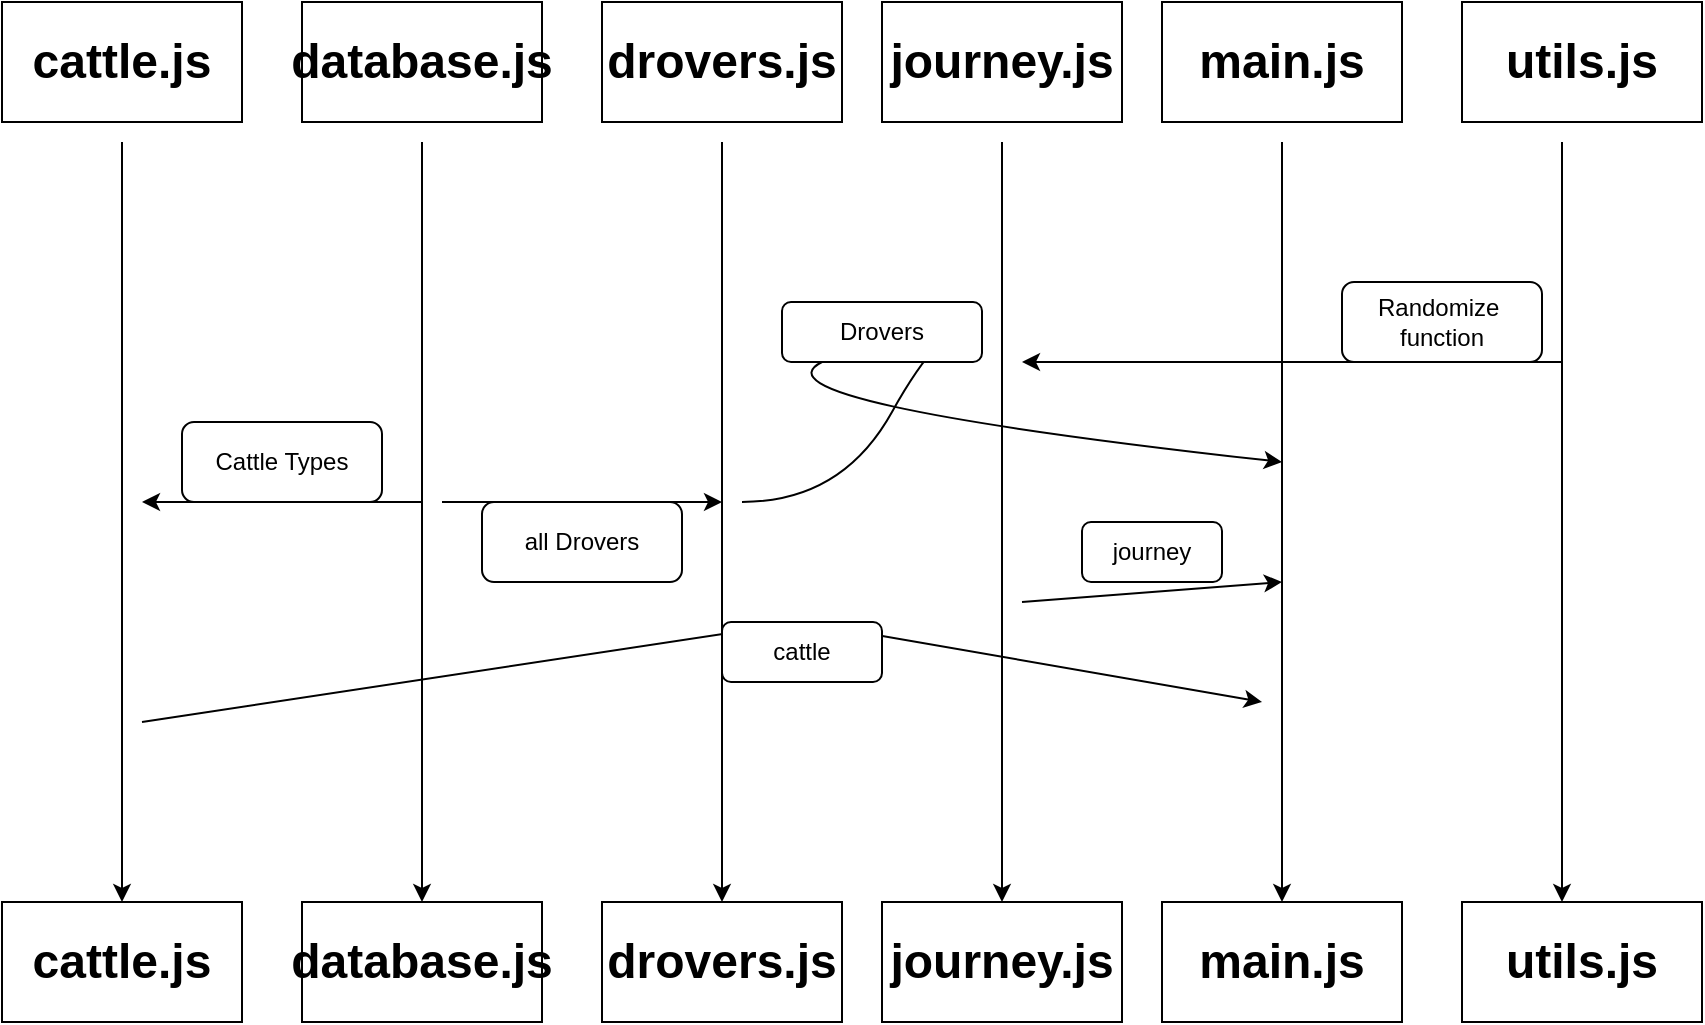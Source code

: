 <mxfile>
    <diagram id="6c4TWxAtwYqQvNE5HfPx" name="Page-1">
        <mxGraphModel dx="1022" dy="576" grid="1" gridSize="10" guides="1" tooltips="1" connect="1" arrows="1" fold="1" page="1" pageScale="1" pageWidth="850" pageHeight="1100" math="0" shadow="0">
            <root>
                <mxCell id="0"/>
                <mxCell id="1" parent="0"/>
                <mxCell id="2" value="&lt;h1&gt;cattle.js&lt;/h1&gt;" style="rounded=0;whiteSpace=wrap;html=1;" vertex="1" parent="1">
                    <mxGeometry x="20" y="30" width="120" height="60" as="geometry"/>
                </mxCell>
                <mxCell id="3" value="&lt;h1&gt;database.js&lt;/h1&gt;" style="rounded=0;whiteSpace=wrap;html=1;" vertex="1" parent="1">
                    <mxGeometry x="170" y="30" width="120" height="60" as="geometry"/>
                </mxCell>
                <mxCell id="4" value="&lt;h1&gt;drovers.js&lt;/h1&gt;" style="rounded=0;whiteSpace=wrap;html=1;" vertex="1" parent="1">
                    <mxGeometry x="320" y="30" width="120" height="60" as="geometry"/>
                </mxCell>
                <mxCell id="5" value="&lt;h1&gt;journey.js&lt;/h1&gt;" style="rounded=0;whiteSpace=wrap;html=1;" vertex="1" parent="1">
                    <mxGeometry x="460" y="30" width="120" height="60" as="geometry"/>
                </mxCell>
                <mxCell id="6" value="&lt;h1&gt;main.js&lt;/h1&gt;" style="rounded=0;whiteSpace=wrap;html=1;" vertex="1" parent="1">
                    <mxGeometry x="600" y="30" width="120" height="60" as="geometry"/>
                </mxCell>
                <mxCell id="7" value="&lt;h1&gt;utils.js&lt;/h1&gt;" style="rounded=0;whiteSpace=wrap;html=1;" vertex="1" parent="1">
                    <mxGeometry x="750" y="30" width="120" height="60" as="geometry"/>
                </mxCell>
                <mxCell id="8" value="&lt;h1&gt;cattle.js&lt;/h1&gt;" style="rounded=0;whiteSpace=wrap;html=1;" vertex="1" parent="1">
                    <mxGeometry x="20" y="480" width="120" height="60" as="geometry"/>
                </mxCell>
                <mxCell id="9" value="&lt;h1&gt;database.js&lt;/h1&gt;" style="rounded=0;whiteSpace=wrap;html=1;" vertex="1" parent="1">
                    <mxGeometry x="170" y="480" width="120" height="60" as="geometry"/>
                </mxCell>
                <mxCell id="10" value="&lt;h1&gt;drovers.js&lt;/h1&gt;" style="rounded=0;whiteSpace=wrap;html=1;" vertex="1" parent="1">
                    <mxGeometry x="320" y="480" width="120" height="60" as="geometry"/>
                </mxCell>
                <mxCell id="11" value="&lt;h1&gt;journey.js&lt;/h1&gt;" style="rounded=0;whiteSpace=wrap;html=1;" vertex="1" parent="1">
                    <mxGeometry x="460" y="480" width="120" height="60" as="geometry"/>
                </mxCell>
                <mxCell id="12" value="&lt;h1&gt;main.js&lt;/h1&gt;" style="rounded=0;whiteSpace=wrap;html=1;" vertex="1" parent="1">
                    <mxGeometry x="600" y="480" width="120" height="60" as="geometry"/>
                </mxCell>
                <mxCell id="13" value="&lt;h1&gt;utils.js&lt;/h1&gt;" style="rounded=0;whiteSpace=wrap;html=1;" vertex="1" parent="1">
                    <mxGeometry x="750" y="480" width="120" height="60" as="geometry"/>
                </mxCell>
                <mxCell id="16" value="" style="endArrow=classic;html=1;exitX=0.5;exitY=1;exitDx=0;exitDy=0;" edge="1" parent="1">
                    <mxGeometry width="50" height="50" relative="1" as="geometry">
                        <mxPoint x="80" y="100" as="sourcePoint"/>
                        <mxPoint x="80" y="480" as="targetPoint"/>
                        <Array as="points">
                            <mxPoint x="80" y="300"/>
                        </Array>
                    </mxGeometry>
                </mxCell>
                <mxCell id="17" value="" style="endArrow=classic;html=1;exitX=0.5;exitY=1;exitDx=0;exitDy=0;" edge="1" parent="1">
                    <mxGeometry width="50" height="50" relative="1" as="geometry">
                        <mxPoint x="230" y="100" as="sourcePoint"/>
                        <mxPoint x="230" y="480" as="targetPoint"/>
                        <Array as="points"/>
                    </mxGeometry>
                </mxCell>
                <mxCell id="18" value="" style="endArrow=classic;html=1;exitX=0.5;exitY=1;exitDx=0;exitDy=0;" edge="1" parent="1">
                    <mxGeometry width="50" height="50" relative="1" as="geometry">
                        <mxPoint x="380" y="100" as="sourcePoint"/>
                        <mxPoint x="380" y="480" as="targetPoint"/>
                        <Array as="points"/>
                    </mxGeometry>
                </mxCell>
                <mxCell id="19" value="" style="endArrow=classic;html=1;exitX=0.5;exitY=1;exitDx=0;exitDy=0;" edge="1" parent="1">
                    <mxGeometry width="50" height="50" relative="1" as="geometry">
                        <mxPoint x="520" y="100" as="sourcePoint"/>
                        <mxPoint x="520" y="480" as="targetPoint"/>
                        <Array as="points"/>
                    </mxGeometry>
                </mxCell>
                <mxCell id="20" value="" style="endArrow=classic;html=1;exitX=0.5;exitY=1;exitDx=0;exitDy=0;" edge="1" parent="1">
                    <mxGeometry width="50" height="50" relative="1" as="geometry">
                        <mxPoint x="660" y="100" as="sourcePoint"/>
                        <mxPoint x="660" y="480" as="targetPoint"/>
                        <Array as="points"/>
                    </mxGeometry>
                </mxCell>
                <mxCell id="21" value="" style="endArrow=classic;html=1;exitX=0.5;exitY=1;exitDx=0;exitDy=0;" edge="1" parent="1">
                    <mxGeometry width="50" height="50" relative="1" as="geometry">
                        <mxPoint x="800" y="100" as="sourcePoint"/>
                        <mxPoint x="800" y="480" as="targetPoint"/>
                        <Array as="points"/>
                    </mxGeometry>
                </mxCell>
                <mxCell id="26" value="" style="endArrow=classic;html=1;" edge="1" parent="1">
                    <mxGeometry width="50" height="50" relative="1" as="geometry">
                        <mxPoint x="230" y="280" as="sourcePoint"/>
                        <mxPoint x="90" y="280" as="targetPoint"/>
                    </mxGeometry>
                </mxCell>
                <mxCell id="28" value="" style="endArrow=classic;html=1;" edge="1" parent="1">
                    <mxGeometry width="50" height="50" relative="1" as="geometry">
                        <mxPoint x="240" y="280" as="sourcePoint"/>
                        <mxPoint x="380" y="280" as="targetPoint"/>
                        <Array as="points">
                            <mxPoint x="310" y="280"/>
                        </Array>
                    </mxGeometry>
                </mxCell>
                <mxCell id="30" value="all Drovers" style="rounded=1;whiteSpace=wrap;html=1;" vertex="1" parent="1">
                    <mxGeometry x="260" y="280" width="100" height="40" as="geometry"/>
                </mxCell>
                <mxCell id="32" value="" style="curved=1;endArrow=classic;html=1;startArrow=none;" edge="1" parent="1" source="31">
                    <mxGeometry width="50" height="50" relative="1" as="geometry">
                        <mxPoint x="390" y="280" as="sourcePoint"/>
                        <mxPoint x="660" y="260" as="targetPoint"/>
                        <Array as="points">
                            <mxPoint x="390" y="230"/>
                        </Array>
                    </mxGeometry>
                </mxCell>
                <mxCell id="33" value="" style="curved=1;endArrow=none;html=1;" edge="1" parent="1" target="31">
                    <mxGeometry width="50" height="50" relative="1" as="geometry">
                        <mxPoint x="390" y="280" as="sourcePoint"/>
                        <mxPoint x="660" y="260" as="targetPoint"/>
                        <Array as="points">
                            <mxPoint x="440" y="280"/>
                            <mxPoint x="490" y="190"/>
                        </Array>
                    </mxGeometry>
                </mxCell>
                <mxCell id="31" value="Drovers" style="rounded=1;whiteSpace=wrap;html=1;" vertex="1" parent="1">
                    <mxGeometry x="410" y="180" width="100" height="30" as="geometry"/>
                </mxCell>
                <mxCell id="34" value="Cattle Types" style="rounded=1;whiteSpace=wrap;html=1;" vertex="1" parent="1">
                    <mxGeometry x="110" y="240" width="100" height="40" as="geometry"/>
                </mxCell>
                <mxCell id="40" value="" style="endArrow=classic;html=1;" edge="1" parent="1">
                    <mxGeometry width="50" height="50" relative="1" as="geometry">
                        <mxPoint x="90" y="390" as="sourcePoint"/>
                        <mxPoint x="650" y="380" as="targetPoint"/>
                        <Array as="points">
                            <mxPoint x="420" y="340"/>
                        </Array>
                    </mxGeometry>
                </mxCell>
                <mxCell id="41" value="cattle" style="rounded=1;whiteSpace=wrap;html=1;" vertex="1" parent="1">
                    <mxGeometry x="380" y="340" width="80" height="30" as="geometry"/>
                </mxCell>
                <mxCell id="42" value="" style="endArrow=classic;html=1;" edge="1" parent="1">
                    <mxGeometry width="50" height="50" relative="1" as="geometry">
                        <mxPoint x="530" y="330" as="sourcePoint"/>
                        <mxPoint x="660" y="320" as="targetPoint"/>
                    </mxGeometry>
                </mxCell>
                <mxCell id="43" value="journey" style="rounded=1;whiteSpace=wrap;html=1;" vertex="1" parent="1">
                    <mxGeometry x="560" y="290" width="70" height="30" as="geometry"/>
                </mxCell>
                <mxCell id="44" value="Randomize&amp;nbsp;&lt;br&gt;function" style="rounded=1;whiteSpace=wrap;html=1;" vertex="1" parent="1">
                    <mxGeometry x="690" y="170" width="100" height="40" as="geometry"/>
                </mxCell>
                <mxCell id="45" value="" style="endArrow=classic;html=1;" edge="1" parent="1">
                    <mxGeometry width="50" height="50" relative="1" as="geometry">
                        <mxPoint x="800" y="210" as="sourcePoint"/>
                        <mxPoint x="530" y="210" as="targetPoint"/>
                    </mxGeometry>
                </mxCell>
            </root>
        </mxGraphModel>
    </diagram>
</mxfile>